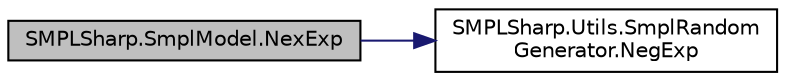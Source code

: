 digraph "SMPLSharp.SmplModel.NexExp"
{
  edge [fontname="Helvetica",fontsize="10",labelfontname="Helvetica",labelfontsize="10"];
  node [fontname="Helvetica",fontsize="10",shape=record];
  rankdir="LR";
  Node1 [label="SMPLSharp.SmplModel.NexExp",height=0.2,width=0.4,color="black", fillcolor="grey75", style="filled" fontcolor="black"];
  Node1 -> Node2 [color="midnightblue",fontsize="10",style="solid",fontname="Helvetica"];
  Node2 [label="SMPLSharp.Utils.SmplRandom\lGenerator.NegExp",height=0.2,width=0.4,color="black", fillcolor="white", style="filled",URL="$d0/d33/class_s_m_p_l_sharp_1_1_utils_1_1_smpl_random_generator.html#ada324a6e67bc2efe383ac8747786cacd",tooltip="Генерирует число по отрицательному экспоненциальному распределению со средней точкой m ..."];
}
